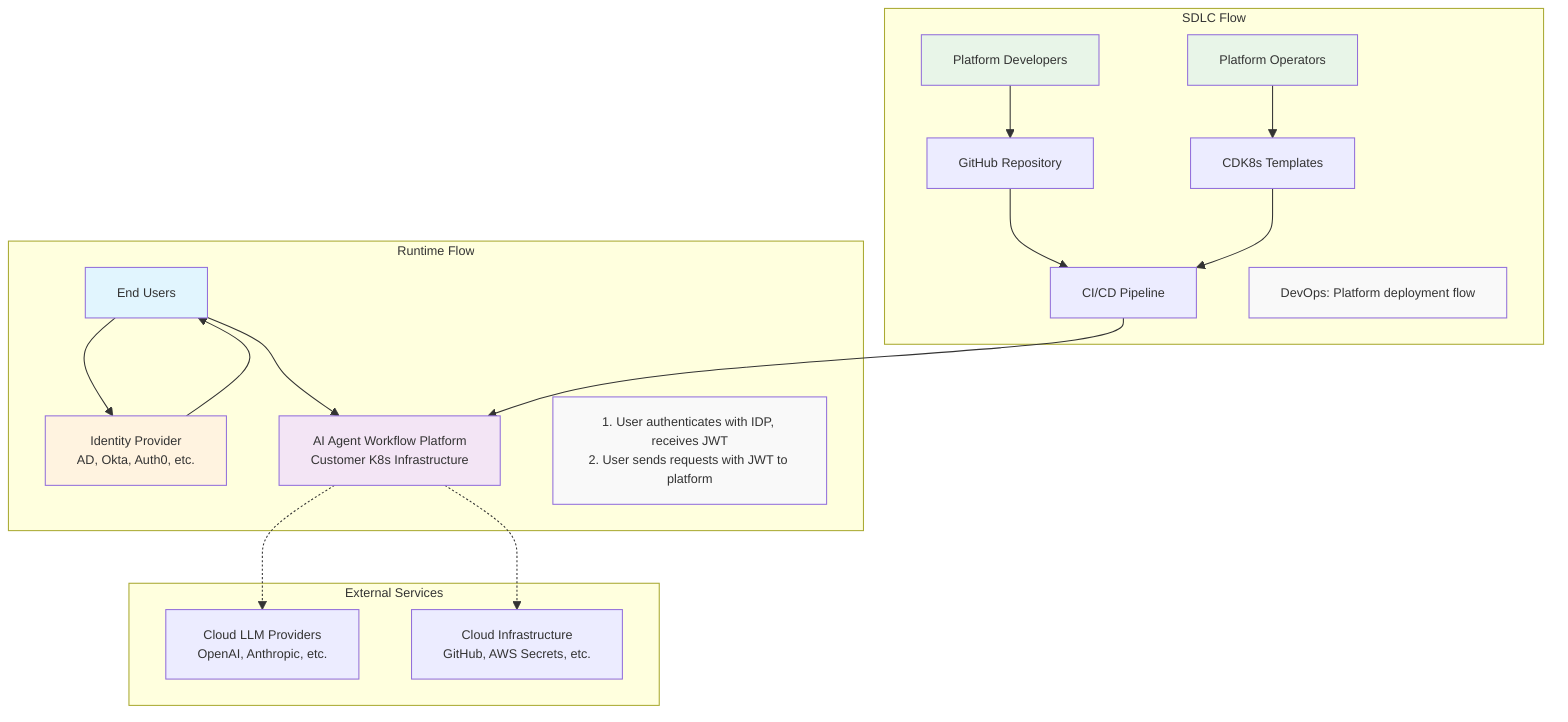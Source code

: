 %%{init: {'theme':'default', 'themeVariables': {'fontSize': '12px', 'fontFamily': 'arial', 'primaryColor': '#ff6b6b', 'primaryTextColor': '#333', 'primaryBorderColor': '#ff6b6b', 'lineColor': '#333', 'secondaryColor': '#4ecdc4', 'tertiaryColor': '#45b7d1'}}}%%
graph TD
    subgraph "Runtime Flow"
        USER[End Users] --> IDP[Identity Provider<br/>AD, Okta, Auth0, etc.]
        IDP --> USER
        USER --> PLATFORM[AI Agent Workflow Platform<br/>Customer K8s Infrastructure]
        note1[1. User authenticates with IDP, receives JWT<br/>2. User sends requests with JWT to platform]
    end
    
    subgraph "SDLC Flow"
        DEVS[Platform Developers] --> GITHUB[GitHub Repository]
        OPS[Platform Operators] --> CDK8S[CDK8s Templates]
        GITHUB --> CI_CD[CI/CD Pipeline]
        CDK8S --> CI_CD
        CI_CD --> PLATFORM
        note2[DevOps: Platform deployment flow]
    end
    
    subgraph "External Services"
        IDP
        CLOUD_LLM[Cloud LLM Providers<br/>OpenAI, Anthropic, etc.]
        CLOUD_INFRA[Cloud Infrastructure<br/>GitHub, AWS Secrets, etc.]
        GITHUB
    end
    
    PLATFORM -.-> CLOUD_LLM
    PLATFORM -.-> CLOUD_INFRA
    
    style USER fill:#e1f5fe
    style PLATFORM fill:#f3e5f5
    style IDP fill:#fff3e0
    style DEVS fill:#e8f5e8
    style OPS fill:#e8f5e8
    style note1 fill:#f9f9f9
    style note2 fill:#f9f9f9
